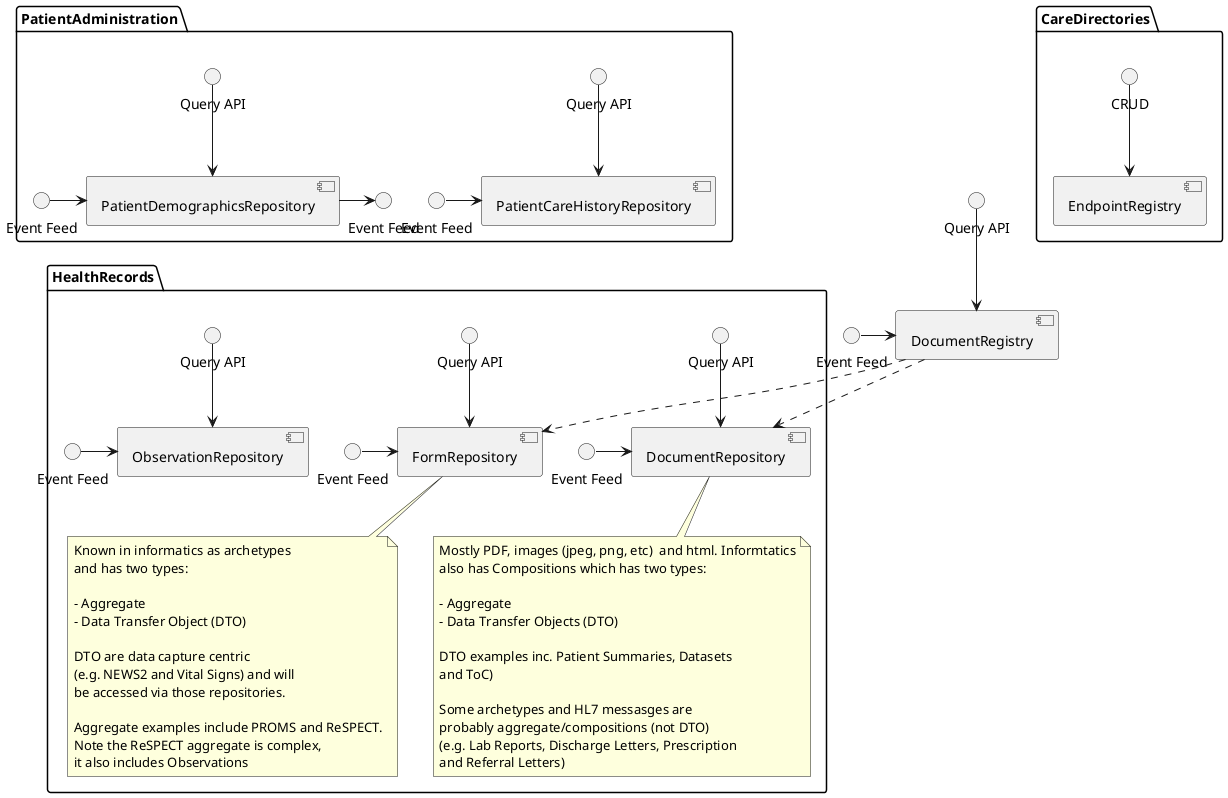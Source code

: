 @startuml



component DocumentRegistry

package HealthRecords {
component DocumentRepository
component FormRepository
component ObservationRepository

interface "Event Feed" as ev2
interface "Event Feed" as ev3
interface "Event Feed" as ev4

interface "Query API" as q1
interface "Query API" as q2
interface "Query API" as q3


ev2 -r-> DocumentRepository
ev3 -r-> FormRepository
ev4 -r-> ObservationRepository

q1 -d-> DocumentRepository
q2 -d-> FormRepository
q3 -d-> ObservationRepository

note "Known in informatics as archetypes\nand has two types: \n\n- Aggregate\n- Data Transfer Object (DTO)\n\nDTO are data capture centric \n(e.g. NEWS2 and Vital Signs) and will \nbe accessed via those repositories.\n\nAggregate examples include PROMS and ReSPECT.\nNote the ReSPECT aggregate is complex,\nit also includes Observations" as nform

note "Mostly PDF, images (jpeg, png, etc)  and html. Informtatics\nalso has Compositions which has two types: \n\n- Aggregate\n- Data Transfer Objects (DTO)\n\nDTO examples inc. Patient Summaries, Datasets\nand ToC)\n\nSome archetypes and HL7 messasges are\nprobably aggregate/compositions (not DTO)\n(e.g. Lab Reports, Discharge Letters, Prescription\nand Referral Letters)" as  ncomposition

nform -u- FormRepository
ncomposition -u- DocumentRepository
}

DocumentRegistry ..> DocumentRepository
DocumentRegistry ..> FormRepository


package CareDirectories {
component EndpointRegistry
interface "CRUD" as crud1
crud1 -d-> EndpointRegistry
}

package PatientAdministration {
 component PatientDemographicsRepository


 component PatientCareHistoryRepository


 interface "Event Feed" as ev5
 interface "Event Feed" as ev6
 interface "Event Feed" as ev7

interface "Query API" as q4
interface "Query API" as q5

 ev5 -r-> PatientDemographicsRepository
 PatientDemographicsRepository -r-> ev6
 ev7 -r-> PatientCareHistoryRepository

 q4 -d-> PatientCareHistoryRepository
 q5 -d-> PatientDemographicsRepository

}
interface "Event Feed" as ev1

interface "Query API" as q6

PatientDemographicsRepository -d[hidden]- q3

ev1 -r-> DocumentRegistry
q6 -d-> DocumentRegistry



@enduml

